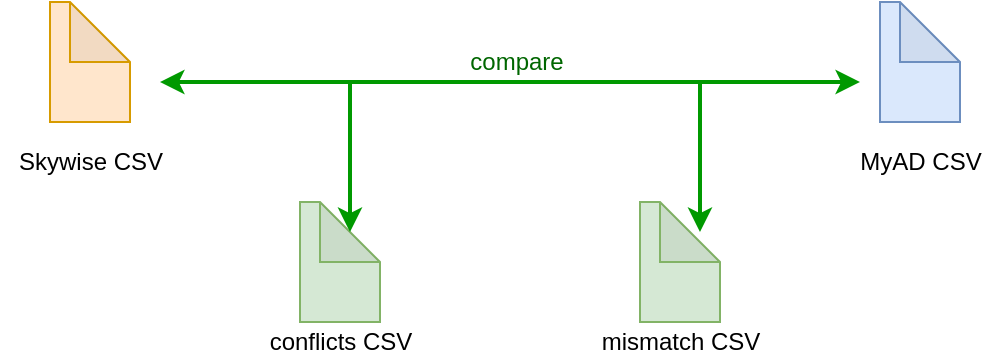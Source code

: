 <mxfile version="12.8.5" type="github">
  <diagram id="4ZIxGLmC_gH1Bq4bnzQN" name="Page-1">
    <mxGraphModel dx="1359" dy="675" grid="1" gridSize="10" guides="1" tooltips="1" connect="1" arrows="1" fold="1" page="1" pageScale="1" pageWidth="850" pageHeight="1100" math="0" shadow="0">
      <root>
        <mxCell id="0" />
        <mxCell id="1" style="locked=1;" parent="0" visible="0" />
        <mxCell id="OT6HhPJYxPwV4lRJUis--19" style="edgeStyle=orthogonalEdgeStyle;rounded=0;orthogonalLoop=1;jettySize=auto;html=1;entryX=0;entryY=0.5;entryDx=0;entryDy=0;entryPerimeter=0;strokeColor=#994C00;" parent="1" source="OT6HhPJYxPwV4lRJUis--1" target="OT6HhPJYxPwV4lRJUis--7" edge="1">
          <mxGeometry relative="1" as="geometry" />
        </mxCell>
        <mxCell id="OT6HhPJYxPwV4lRJUis--20" style="edgeStyle=orthogonalEdgeStyle;rounded=0;orthogonalLoop=1;jettySize=auto;html=1;exitX=1;exitY=0.3;exitDx=0;exitDy=0;entryX=0;entryY=0.5;entryDx=0;entryDy=0;entryPerimeter=0;strokeColor=#994C00;" parent="1" source="OT6HhPJYxPwV4lRJUis--1" target="OT6HhPJYxPwV4lRJUis--10" edge="1">
          <mxGeometry relative="1" as="geometry" />
        </mxCell>
        <mxCell id="OT6HhPJYxPwV4lRJUis--21" style="edgeStyle=orthogonalEdgeStyle;rounded=0;orthogonalLoop=1;jettySize=auto;html=1;exitX=1;exitY=0.7;exitDx=0;exitDy=0;entryX=-0.025;entryY=0.683;entryDx=0;entryDy=0;entryPerimeter=0;strokeColor=#994C00;" parent="1" source="OT6HhPJYxPwV4lRJUis--1" target="OT6HhPJYxPwV4lRJUis--11" edge="1">
          <mxGeometry relative="1" as="geometry" />
        </mxCell>
        <mxCell id="OT6HhPJYxPwV4lRJUis--1" value="&lt;font color=&quot;#ff8000&quot;&gt;SAS&lt;/font&gt;" style="shape=cylinder;whiteSpace=wrap;html=1;boundedLbl=1;backgroundOutline=1;fillColor=#ffe6cc;strokeColor=#d79b00;" parent="1" vertex="1">
          <mxGeometry x="60" y="260" width="60" height="80" as="geometry" />
        </mxCell>
        <mxCell id="OT6HhPJYxPwV4lRJUis--16" style="edgeStyle=orthogonalEdgeStyle;rounded=0;orthogonalLoop=1;jettySize=auto;html=1;entryX=0;entryY=0;entryDx=40;entryDy=30;entryPerimeter=0;exitX=0;exitY=0.5;exitDx=0;exitDy=0;exitPerimeter=0;strokeColor=#0000FF;" parent="1" source="OT6HhPJYxPwV4lRJUis--2" target="OT6HhPJYxPwV4lRJUis--13" edge="1">
          <mxGeometry relative="1" as="geometry" />
        </mxCell>
        <mxCell id="OT6HhPJYxPwV4lRJUis--17" style="edgeStyle=orthogonalEdgeStyle;rounded=0;orthogonalLoop=1;jettySize=auto;html=1;exitX=0;exitY=0.3;exitDx=0;exitDy=0;entryX=0;entryY=0;entryDx=40;entryDy=45;entryPerimeter=0;strokeColor=#0000FF;" parent="1" source="OT6HhPJYxPwV4lRJUis--2" target="OT6HhPJYxPwV4lRJUis--15" edge="1">
          <mxGeometry relative="1" as="geometry" />
        </mxCell>
        <mxCell id="OT6HhPJYxPwV4lRJUis--18" style="edgeStyle=orthogonalEdgeStyle;rounded=0;orthogonalLoop=1;jettySize=auto;html=1;exitX=0;exitY=0.7;exitDx=0;exitDy=0;entryX=0;entryY=0;entryDx=40;entryDy=45;entryPerimeter=0;strokeColor=#0000FF;" parent="1" source="OT6HhPJYxPwV4lRJUis--2" target="OT6HhPJYxPwV4lRJUis--14" edge="1">
          <mxGeometry relative="1" as="geometry" />
        </mxCell>
        <mxCell id="OT6HhPJYxPwV4lRJUis--2" value="&lt;font color=&quot;#004c99&quot;&gt;MyAD&lt;/font&gt;" style="shape=cylinder;whiteSpace=wrap;html=1;boundedLbl=1;backgroundOutline=1;fillColor=#dae8fc;strokeColor=#6c8ebf;" parent="1" vertex="1">
          <mxGeometry x="730" y="260" width="60" height="80" as="geometry" />
        </mxCell>
        <mxCell id="OT6HhPJYxPwV4lRJUis--7" value="" style="shape=note;whiteSpace=wrap;html=1;backgroundOutline=1;darkOpacity=0.05;fillColor=#ffe6cc;strokeColor=#d79b00;" parent="1" vertex="1">
          <mxGeometry x="200" y="270" width="40" height="60" as="geometry" />
        </mxCell>
        <mxCell id="OT6HhPJYxPwV4lRJUis--10" value="" style="shape=note;whiteSpace=wrap;html=1;backgroundOutline=1;darkOpacity=0.05;fillColor=#ffe6cc;strokeColor=#d79b00;" parent="1" vertex="1">
          <mxGeometry x="200" y="180" width="40" height="60" as="geometry" />
        </mxCell>
        <mxCell id="OT6HhPJYxPwV4lRJUis--11" value="" style="shape=note;whiteSpace=wrap;html=1;backgroundOutline=1;darkOpacity=0.05;fillColor=#ffe6cc;strokeColor=#d79b00;" parent="1" vertex="1">
          <mxGeometry x="200" y="360" width="40" height="60" as="geometry" />
        </mxCell>
        <mxCell id="OT6HhPJYxPwV4lRJUis--13" value="" style="shape=note;whiteSpace=wrap;html=1;backgroundOutline=1;darkOpacity=0.05;fillColor=#dae8fc;strokeColor=#6c8ebf;" parent="1" vertex="1">
          <mxGeometry x="620" y="270" width="40" height="60" as="geometry" />
        </mxCell>
        <mxCell id="OT6HhPJYxPwV4lRJUis--14" value="" style="shape=note;whiteSpace=wrap;html=1;backgroundOutline=1;darkOpacity=0.05;fillColor=#dae8fc;strokeColor=#6c8ebf;" parent="1" vertex="1">
          <mxGeometry x="620" y="360" width="40" height="60" as="geometry" />
        </mxCell>
        <mxCell id="OT6HhPJYxPwV4lRJUis--15" value="" style="shape=note;whiteSpace=wrap;html=1;backgroundOutline=1;darkOpacity=0.05;fillColor=#dae8fc;strokeColor=#6c8ebf;" parent="1" vertex="1">
          <mxGeometry x="620" y="180" width="40" height="60" as="geometry" />
        </mxCell>
        <mxCell id="OT6HhPJYxPwV4lRJUis--22" value="general comments" style="text;html=1;align=center;verticalAlign=middle;resizable=0;points=[];autosize=1;" parent="1" vertex="1">
          <mxGeometry x="584" y="239" width="110" height="20" as="geometry" />
        </mxCell>
        <mxCell id="OT6HhPJYxPwV4lRJUis--23" value="general comments" style="text;html=1;align=center;verticalAlign=middle;resizable=0;points=[];autosize=1;" parent="1" vertex="1">
          <mxGeometry x="165" y="239" width="110" height="20" as="geometry" />
        </mxCell>
        <mxCell id="OT6HhPJYxPwV4lRJUis--24" value="milestone comments" style="text;html=1;align=center;verticalAlign=middle;resizable=0;points=[];autosize=1;" parent="1" vertex="1">
          <mxGeometry x="160" y="330" width="130" height="20" as="geometry" />
        </mxCell>
        <mxCell id="OT6HhPJYxPwV4lRJUis--25" value="milestone comments" style="text;html=1;align=center;verticalAlign=middle;resizable=0;points=[];autosize=1;" parent="1" vertex="1">
          <mxGeometry x="574" y="330" width="130" height="20" as="geometry" />
        </mxCell>
        <mxCell id="OT6HhPJYxPwV4lRJUis--26" value="significant items comments" style="text;html=1;align=center;verticalAlign=middle;resizable=0;points=[];autosize=1;" parent="1" vertex="1">
          <mxGeometry x="145" y="420" width="160" height="20" as="geometry" />
        </mxCell>
        <mxCell id="OT6HhPJYxPwV4lRJUis--27" value="significant items comments" style="text;html=1;align=center;verticalAlign=middle;resizable=0;points=[];autosize=1;" parent="1" vertex="1">
          <mxGeometry x="560" y="430" width="160" height="20" as="geometry" />
        </mxCell>
        <mxCell id="OT6HhPJYxPwV4lRJUis--28" value="" style="endArrow=classic;startArrow=classic;html=1;strokeColor=#009900;strokeWidth=2;" parent="1" edge="1">
          <mxGeometry width="50" height="50" relative="1" as="geometry">
            <mxPoint x="260" y="220" as="sourcePoint" />
            <mxPoint x="610" y="220" as="targetPoint" />
          </mxGeometry>
        </mxCell>
        <mxCell id="OT6HhPJYxPwV4lRJUis--29" value="" style="endArrow=classic;startArrow=classic;html=1;strokeColor=#009900;strokeWidth=2;" parent="1" edge="1">
          <mxGeometry width="50" height="50" relative="1" as="geometry">
            <mxPoint x="260" y="310" as="sourcePoint" />
            <mxPoint x="610" y="310" as="targetPoint" />
          </mxGeometry>
        </mxCell>
        <mxCell id="OT6HhPJYxPwV4lRJUis--30" value="" style="endArrow=classic;startArrow=classic;html=1;strokeColor=#009900;strokeWidth=2;" parent="1" edge="1">
          <mxGeometry width="50" height="50" relative="1" as="geometry">
            <mxPoint x="250" y="400" as="sourcePoint" />
            <mxPoint x="600" y="400" as="targetPoint" />
          </mxGeometry>
        </mxCell>
        <mxCell id="OT6HhPJYxPwV4lRJUis--31" value="compare" style="text;html=1;align=center;verticalAlign=middle;resizable=0;points=[];autosize=1;fontColor=#006600;" parent="1" vertex="1">
          <mxGeometry x="410" y="200" width="60" height="20" as="geometry" />
        </mxCell>
        <mxCell id="OT6HhPJYxPwV4lRJUis--32" value="compare" style="text;html=1;align=center;verticalAlign=middle;resizable=0;points=[];autosize=1;fontColor=#006600;" parent="1" vertex="1">
          <mxGeometry x="410" y="290" width="60" height="20" as="geometry" />
        </mxCell>
        <mxCell id="OT6HhPJYxPwV4lRJUis--33" value="compare" style="text;html=1;align=center;verticalAlign=middle;resizable=0;points=[];autosize=1;fontColor=#006600;" parent="1" vertex="1">
          <mxGeometry x="410" y="380" width="60" height="20" as="geometry" />
        </mxCell>
        <mxCell id="OT6HhPJYxPwV4lRJUis--34" value="Untitled Layer" style="locked=1;" parent="0" visible="0" />
        <mxCell id="OT6HhPJYxPwV4lRJUis--35" value="" style="shape=note;whiteSpace=wrap;html=1;backgroundOutline=1;darkOpacity=0.05;fillColor=#ffe6cc;strokeColor=#d79b00;" parent="OT6HhPJYxPwV4lRJUis--34" vertex="1">
          <mxGeometry x="185" y="190" width="40" height="60" as="geometry" />
        </mxCell>
        <mxCell id="OT6HhPJYxPwV4lRJUis--36" value="" style="shape=note;whiteSpace=wrap;html=1;backgroundOutline=1;darkOpacity=0.05;fillColor=#dae8fc;strokeColor=#6c8ebf;" parent="OT6HhPJYxPwV4lRJUis--34" vertex="1">
          <mxGeometry x="600" y="190" width="40" height="60" as="geometry" />
        </mxCell>
        <mxCell id="OT6HhPJYxPwV4lRJUis--37" value="" style="endArrow=classic;startArrow=classic;html=1;strokeColor=#009900;strokeWidth=2;" parent="OT6HhPJYxPwV4lRJUis--34" edge="1">
          <mxGeometry width="50" height="50" relative="1" as="geometry">
            <mxPoint x="240" y="230" as="sourcePoint" />
            <mxPoint x="590" y="230" as="targetPoint" />
          </mxGeometry>
        </mxCell>
        <mxCell id="OT6HhPJYxPwV4lRJUis--38" value="compare" style="text;html=1;align=center;verticalAlign=middle;resizable=0;points=[];autosize=1;fontColor=#006600;" parent="OT6HhPJYxPwV4lRJUis--34" vertex="1">
          <mxGeometry x="380" y="210" width="60" height="20" as="geometry" />
        </mxCell>
        <mxCell id="OT6HhPJYxPwV4lRJUis--40" value="" style="shape=note;whiteSpace=wrap;html=1;backgroundOutline=1;darkOpacity=0.05;fillColor=#d5e8d4;strokeColor=#82b366;" parent="OT6HhPJYxPwV4lRJUis--34" vertex="1">
          <mxGeometry x="480" y="290" width="40" height="60" as="geometry" />
        </mxCell>
        <mxCell id="OT6HhPJYxPwV4lRJUis--41" value="" style="shape=note;whiteSpace=wrap;html=1;backgroundOutline=1;darkOpacity=0.05;fillColor=#d5e8d4;strokeColor=#82b366;" parent="OT6HhPJYxPwV4lRJUis--34" vertex="1">
          <mxGeometry x="395" y="290" width="40" height="60" as="geometry" />
        </mxCell>
        <mxCell id="OT6HhPJYxPwV4lRJUis--42" value="" style="shape=note;whiteSpace=wrap;html=1;backgroundOutline=1;darkOpacity=0.05;fillColor=#d5e8d4;strokeColor=#82b366;" parent="OT6HhPJYxPwV4lRJUis--34" vertex="1">
          <mxGeometry x="310" y="290" width="40" height="60" as="geometry" />
        </mxCell>
        <mxCell id="OT6HhPJYxPwV4lRJUis--43" value="mismatch file" style="text;html=1;align=center;verticalAlign=middle;resizable=0;points=[];autosize=1;fontColor=#006600;" parent="OT6HhPJYxPwV4lRJUis--34" vertex="1">
          <mxGeometry x="285" y="350" width="90" height="20" as="geometry" />
        </mxCell>
        <mxCell id="OT6HhPJYxPwV4lRJUis--46" value="" style="endArrow=classic;html=1;strokeColor=#009900;strokeWidth=2;fontColor=#006600;entryX=0;entryY=0;entryDx=25;entryDy=15;entryPerimeter=0;" parent="OT6HhPJYxPwV4lRJUis--34" target="OT6HhPJYxPwV4lRJUis--42" edge="1">
          <mxGeometry width="50" height="50" relative="1" as="geometry">
            <mxPoint x="335" y="230" as="sourcePoint" />
            <mxPoint x="450" y="300" as="targetPoint" />
          </mxGeometry>
        </mxCell>
        <mxCell id="OT6HhPJYxPwV4lRJUis--47" value="" style="endArrow=classic;html=1;strokeColor=#009900;strokeWidth=2;fontColor=#006600;entryX=0;entryY=0;entryDx=25;entryDy=15;entryPerimeter=0;" parent="OT6HhPJYxPwV4lRJUis--34" edge="1">
          <mxGeometry width="50" height="50" relative="1" as="geometry">
            <mxPoint x="425" y="230" as="sourcePoint" />
            <mxPoint x="425" y="305" as="targetPoint" />
          </mxGeometry>
        </mxCell>
        <mxCell id="OT6HhPJYxPwV4lRJUis--48" value="" style="endArrow=classic;html=1;strokeColor=#009900;strokeWidth=2;fontColor=#006600;entryX=0;entryY=0;entryDx=25;entryDy=15;entryPerimeter=0;" parent="OT6HhPJYxPwV4lRJUis--34" edge="1">
          <mxGeometry width="50" height="50" relative="1" as="geometry">
            <mxPoint x="510" y="230" as="sourcePoint" />
            <mxPoint x="510" y="305" as="targetPoint" />
          </mxGeometry>
        </mxCell>
        <mxCell id="OT6HhPJYxPwV4lRJUis--49" value="conflict&lt;br&gt;(sas side)" style="text;html=1;align=center;verticalAlign=middle;resizable=0;points=[];autosize=1;fontColor=#006600;" parent="OT6HhPJYxPwV4lRJUis--34" vertex="1">
          <mxGeometry x="378" y="351" width="70" height="30" as="geometry" />
        </mxCell>
        <mxCell id="OT6HhPJYxPwV4lRJUis--50" value="conflict&lt;br&gt;(myad side)" style="text;html=1;align=center;verticalAlign=middle;resizable=0;points=[];autosize=1;fontColor=#006600;" parent="OT6HhPJYxPwV4lRJUis--34" vertex="1">
          <mxGeometry x="461" y="351" width="80" height="30" as="geometry" />
        </mxCell>
        <mxCell id="focgeI45QgOZD_Bw0EbM-1" value="skywise" parent="0" />
        <mxCell id="focgeI45QgOZD_Bw0EbM-2" value="" style="shape=note;whiteSpace=wrap;html=1;backgroundOutline=1;darkOpacity=0.05;fillColor=#ffe6cc;strokeColor=#d79b00;" vertex="1" parent="focgeI45QgOZD_Bw0EbM-1">
          <mxGeometry x="195" y="200" width="40" height="60" as="geometry" />
        </mxCell>
        <mxCell id="focgeI45QgOZD_Bw0EbM-3" value="" style="shape=note;whiteSpace=wrap;html=1;backgroundOutline=1;darkOpacity=0.05;fillColor=#dae8fc;strokeColor=#6c8ebf;" vertex="1" parent="focgeI45QgOZD_Bw0EbM-1">
          <mxGeometry x="610" y="200" width="40" height="60" as="geometry" />
        </mxCell>
        <mxCell id="focgeI45QgOZD_Bw0EbM-4" value="" style="endArrow=classic;startArrow=classic;html=1;strokeColor=#009900;strokeWidth=2;" edge="1" parent="focgeI45QgOZD_Bw0EbM-1">
          <mxGeometry width="50" height="50" relative="1" as="geometry">
            <mxPoint x="250" y="240" as="sourcePoint" />
            <mxPoint x="600" y="240" as="targetPoint" />
          </mxGeometry>
        </mxCell>
        <mxCell id="focgeI45QgOZD_Bw0EbM-5" value="compare" style="text;html=1;align=center;verticalAlign=middle;resizable=0;points=[];autosize=1;fontColor=#006600;" vertex="1" parent="focgeI45QgOZD_Bw0EbM-1">
          <mxGeometry x="398" y="220" width="60" height="20" as="geometry" />
        </mxCell>
        <mxCell id="focgeI45QgOZD_Bw0EbM-6" value="" style="shape=note;whiteSpace=wrap;html=1;backgroundOutline=1;darkOpacity=0.05;fillColor=#d5e8d4;strokeColor=#82b366;" vertex="1" parent="focgeI45QgOZD_Bw0EbM-1">
          <mxGeometry x="490" y="300" width="40" height="60" as="geometry" />
        </mxCell>
        <mxCell id="focgeI45QgOZD_Bw0EbM-7" value="" style="shape=note;whiteSpace=wrap;html=1;backgroundOutline=1;darkOpacity=0.05;fillColor=#d5e8d4;strokeColor=#82b366;" vertex="1" parent="focgeI45QgOZD_Bw0EbM-1">
          <mxGeometry x="320" y="300" width="40" height="60" as="geometry" />
        </mxCell>
        <mxCell id="focgeI45QgOZD_Bw0EbM-8" value="" style="endArrow=classic;html=1;strokeColor=#009900;strokeWidth=2;fontColor=#006600;entryX=0;entryY=0;entryDx=25;entryDy=15;entryPerimeter=0;" edge="1" parent="focgeI45QgOZD_Bw0EbM-1" target="focgeI45QgOZD_Bw0EbM-7">
          <mxGeometry width="50" height="50" relative="1" as="geometry">
            <mxPoint x="345" y="240" as="sourcePoint" />
            <mxPoint x="460" y="310" as="targetPoint" />
          </mxGeometry>
        </mxCell>
        <mxCell id="focgeI45QgOZD_Bw0EbM-9" value="" style="endArrow=classic;html=1;strokeColor=#009900;strokeWidth=2;fontColor=#006600;entryX=0;entryY=0;entryDx=25;entryDy=15;entryPerimeter=0;" edge="1" parent="focgeI45QgOZD_Bw0EbM-1">
          <mxGeometry width="50" height="50" relative="1" as="geometry">
            <mxPoint x="520" y="240" as="sourcePoint" />
            <mxPoint x="520" y="315" as="targetPoint" />
          </mxGeometry>
        </mxCell>
        <mxCell id="focgeI45QgOZD_Bw0EbM-10" value="Skywise CSV" style="text;html=1;align=center;verticalAlign=middle;resizable=0;points=[];autosize=1;" vertex="1" parent="focgeI45QgOZD_Bw0EbM-1">
          <mxGeometry x="170" y="270" width="90" height="20" as="geometry" />
        </mxCell>
        <mxCell id="focgeI45QgOZD_Bw0EbM-11" value="MyAD CSV" style="text;html=1;align=center;verticalAlign=middle;resizable=0;points=[];autosize=1;" vertex="1" parent="focgeI45QgOZD_Bw0EbM-1">
          <mxGeometry x="590" y="270" width="80" height="20" as="geometry" />
        </mxCell>
        <mxCell id="focgeI45QgOZD_Bw0EbM-12" value="conflicts CSV" style="text;html=1;align=center;verticalAlign=middle;resizable=0;points=[];autosize=1;" vertex="1" parent="focgeI45QgOZD_Bw0EbM-1">
          <mxGeometry x="295" y="360" width="90" height="20" as="geometry" />
        </mxCell>
        <mxCell id="focgeI45QgOZD_Bw0EbM-13" value="mismatch CSV" style="text;html=1;align=center;verticalAlign=middle;resizable=0;points=[];autosize=1;" vertex="1" parent="focgeI45QgOZD_Bw0EbM-1">
          <mxGeometry x="465" y="360" width="90" height="20" as="geometry" />
        </mxCell>
      </root>
    </mxGraphModel>
  </diagram>
</mxfile>
